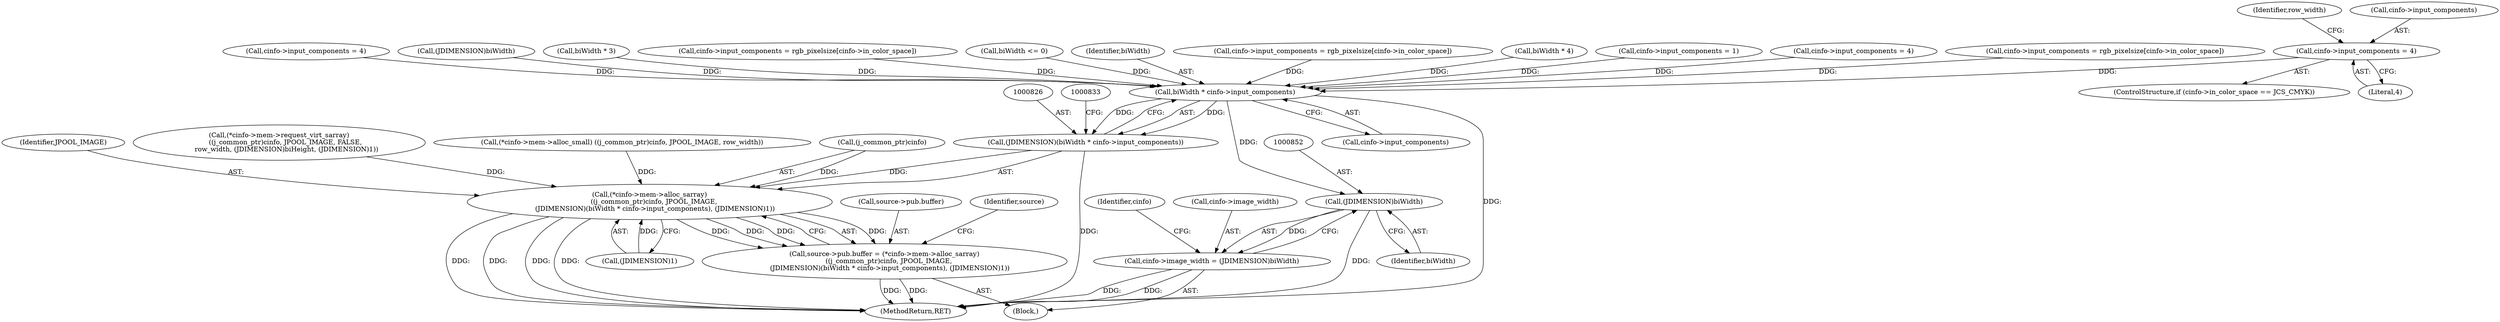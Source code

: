 digraph "0_libjpeg-turbo_9c78a04df4e44ef6487eee99c4258397f4fdca55_0@API" {
"1000581" [label="(Call,cinfo->input_components = 4)"];
"1000827" [label="(Call,biWidth * cinfo->input_components)"];
"1000825" [label="(Call,(JDIMENSION)(biWidth * cinfo->input_components))"];
"1000820" [label="(Call,(*cinfo->mem->alloc_sarray)\n    ((j_common_ptr)cinfo, JPOOL_IMAGE,\n     (JDIMENSION)(biWidth * cinfo->input_components), (JDIMENSION)1))"];
"1000814" [label="(Call,source->pub.buffer = (*cinfo->mem->alloc_sarray)\n    ((j_common_ptr)cinfo, JPOOL_IMAGE,\n     (JDIMENSION)(biWidth * cinfo->input_components), (JDIMENSION)1))"];
"1000851" [label="(Call,(JDIMENSION)biWidth)"];
"1000847" [label="(Call,cinfo->image_width = (JDIMENSION)biWidth)"];
"1000853" [label="(Identifier,biWidth)"];
"1000591" [label="(Identifier,row_width)"];
"1000828" [label="(Identifier,biWidth)"];
"1000856" [label="(Identifier,cinfo)"];
"1000663" [label="(Call,cinfo->input_components = rgb_pixelsize[cinfo->in_color_space])"];
"1000827" [label="(Call,biWidth * cinfo->input_components)"];
"1000814" [label="(Call,source->pub.buffer = (*cinfo->mem->alloc_sarray)\n    ((j_common_ptr)cinfo, JPOOL_IMAGE,\n     (JDIMENSION)(biWidth * cinfo->input_components), (JDIMENSION)1))"];
"1000722" [label="(Call,(*cinfo->mem->request_virt_sarray)\n      ((j_common_ptr)cinfo, JPOOL_IMAGE, FALSE,\n       row_width, (JDIMENSION)biHeight, (JDIMENSION)1))"];
"1000848" [label="(Call,cinfo->image_width)"];
"1000692" [label="(Call,biWidth * 4)"];
"1000585" [label="(Literal,4)"];
"1000569" [label="(Call,cinfo->input_components = 1)"];
"1000769" [label="(Call,(*cinfo->mem->alloc_small) ((j_common_ptr)cinfo, JPOOL_IMAGE, row_width))"];
"1000629" [label="(Call,cinfo->input_components = 4)"];
"1000829" [label="(Call,cinfo->input_components)"];
"1000135" [label="(Block,)"];
"1000847" [label="(Call,cinfo->image_width = (JDIMENSION)biWidth)"];
"1000582" [label="(Call,cinfo->input_components)"];
"1000838" [label="(Identifier,source)"];
"1000553" [label="(Call,cinfo->input_components = rgb_pixelsize[cinfo->in_color_space])"];
"1000821" [label="(Call,(j_common_ptr)cinfo)"];
"1000581" [label="(Call,cinfo->input_components = 4)"];
"1000575" [label="(ControlStructure,if (cinfo->in_color_space == JCS_CMYK))"];
"1000679" [label="(Call,cinfo->input_components = 4)"];
"1000825" [label="(Call,(JDIMENSION)(biWidth * cinfo->input_components))"];
"1000824" [label="(Identifier,JPOOL_IMAGE)"];
"1000815" [label="(Call,source->pub.buffer)"];
"1000592" [label="(Call,(JDIMENSION)biWidth)"];
"1000642" [label="(Call,biWidth * 3)"];
"1000832" [label="(Call,(JDIMENSION)1)"];
"1000861" [label="(MethodReturn,RET)"];
"1000613" [label="(Call,cinfo->input_components = rgb_pixelsize[cinfo->in_color_space])"];
"1000820" [label="(Call,(*cinfo->mem->alloc_sarray)\n    ((j_common_ptr)cinfo, JPOOL_IMAGE,\n     (JDIMENSION)(biWidth * cinfo->input_components), (JDIMENSION)1))"];
"1000438" [label="(Call,biWidth <= 0)"];
"1000851" [label="(Call,(JDIMENSION)biWidth)"];
"1000581" -> "1000575"  [label="AST: "];
"1000581" -> "1000585"  [label="CFG: "];
"1000582" -> "1000581"  [label="AST: "];
"1000585" -> "1000581"  [label="AST: "];
"1000591" -> "1000581"  [label="CFG: "];
"1000581" -> "1000827"  [label="DDG: "];
"1000827" -> "1000825"  [label="AST: "];
"1000827" -> "1000829"  [label="CFG: "];
"1000828" -> "1000827"  [label="AST: "];
"1000829" -> "1000827"  [label="AST: "];
"1000825" -> "1000827"  [label="CFG: "];
"1000827" -> "1000861"  [label="DDG: "];
"1000827" -> "1000825"  [label="DDG: "];
"1000827" -> "1000825"  [label="DDG: "];
"1000642" -> "1000827"  [label="DDG: "];
"1000692" -> "1000827"  [label="DDG: "];
"1000592" -> "1000827"  [label="DDG: "];
"1000438" -> "1000827"  [label="DDG: "];
"1000613" -> "1000827"  [label="DDG: "];
"1000629" -> "1000827"  [label="DDG: "];
"1000679" -> "1000827"  [label="DDG: "];
"1000569" -> "1000827"  [label="DDG: "];
"1000663" -> "1000827"  [label="DDG: "];
"1000553" -> "1000827"  [label="DDG: "];
"1000827" -> "1000851"  [label="DDG: "];
"1000825" -> "1000820"  [label="AST: "];
"1000826" -> "1000825"  [label="AST: "];
"1000833" -> "1000825"  [label="CFG: "];
"1000825" -> "1000861"  [label="DDG: "];
"1000825" -> "1000820"  [label="DDG: "];
"1000820" -> "1000814"  [label="AST: "];
"1000820" -> "1000832"  [label="CFG: "];
"1000821" -> "1000820"  [label="AST: "];
"1000824" -> "1000820"  [label="AST: "];
"1000832" -> "1000820"  [label="AST: "];
"1000814" -> "1000820"  [label="CFG: "];
"1000820" -> "1000861"  [label="DDG: "];
"1000820" -> "1000861"  [label="DDG: "];
"1000820" -> "1000861"  [label="DDG: "];
"1000820" -> "1000861"  [label="DDG: "];
"1000820" -> "1000814"  [label="DDG: "];
"1000820" -> "1000814"  [label="DDG: "];
"1000820" -> "1000814"  [label="DDG: "];
"1000820" -> "1000814"  [label="DDG: "];
"1000821" -> "1000820"  [label="DDG: "];
"1000769" -> "1000820"  [label="DDG: "];
"1000722" -> "1000820"  [label="DDG: "];
"1000832" -> "1000820"  [label="DDG: "];
"1000814" -> "1000135"  [label="AST: "];
"1000815" -> "1000814"  [label="AST: "];
"1000838" -> "1000814"  [label="CFG: "];
"1000814" -> "1000861"  [label="DDG: "];
"1000814" -> "1000861"  [label="DDG: "];
"1000851" -> "1000847"  [label="AST: "];
"1000851" -> "1000853"  [label="CFG: "];
"1000852" -> "1000851"  [label="AST: "];
"1000853" -> "1000851"  [label="AST: "];
"1000847" -> "1000851"  [label="CFG: "];
"1000851" -> "1000861"  [label="DDG: "];
"1000851" -> "1000847"  [label="DDG: "];
"1000847" -> "1000135"  [label="AST: "];
"1000848" -> "1000847"  [label="AST: "];
"1000856" -> "1000847"  [label="CFG: "];
"1000847" -> "1000861"  [label="DDG: "];
"1000847" -> "1000861"  [label="DDG: "];
}
